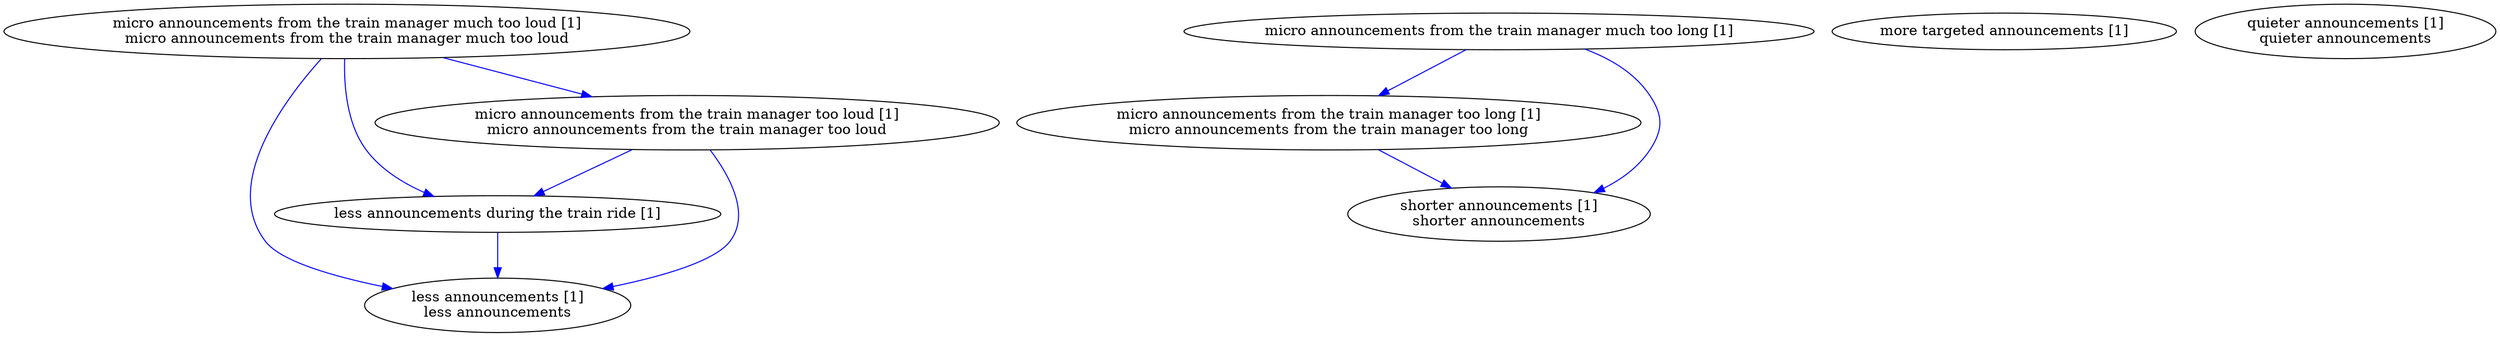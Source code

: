 digraph collapsedGraph {
"less announcements during the train ride [1]""less announcements [1]\nless announcements""micro announcements from the train manager much too loud [1]\nmicro announcements from the train manager much too loud""micro announcements from the train manager too loud [1]\nmicro announcements from the train manager too loud""micro announcements from the train manager much too long [1]""micro announcements from the train manager too long [1]\nmicro announcements from the train manager too long""more targeted announcements [1]""quieter announcements [1]\nquieter announcements""shorter announcements [1]\nshorter announcements""micro announcements from the train manager too loud [1]\nmicro announcements from the train manager too loud" -> "less announcements [1]\nless announcements" [color=blue]
"micro announcements from the train manager too loud [1]\nmicro announcements from the train manager too loud" -> "less announcements during the train ride [1]" [color=blue]
"micro announcements from the train manager too long [1]\nmicro announcements from the train manager too long" -> "shorter announcements [1]\nshorter announcements" [color=blue]
"micro announcements from the train manager much too long [1]" -> "shorter announcements [1]\nshorter announcements" [color=blue]
"micro announcements from the train manager much too loud [1]\nmicro announcements from the train manager much too loud" -> "less announcements during the train ride [1]" [color=blue]
"micro announcements from the train manager much too loud [1]\nmicro announcements from the train manager much too loud" -> "less announcements [1]\nless announcements" [color=blue]
"less announcements during the train ride [1]" -> "less announcements [1]\nless announcements" [color=blue]
"micro announcements from the train manager much too loud [1]\nmicro announcements from the train manager much too loud" -> "micro announcements from the train manager too loud [1]\nmicro announcements from the train manager too loud" [color=blue]
"micro announcements from the train manager much too long [1]" -> "micro announcements from the train manager too long [1]\nmicro announcements from the train manager too long" [color=blue]
}